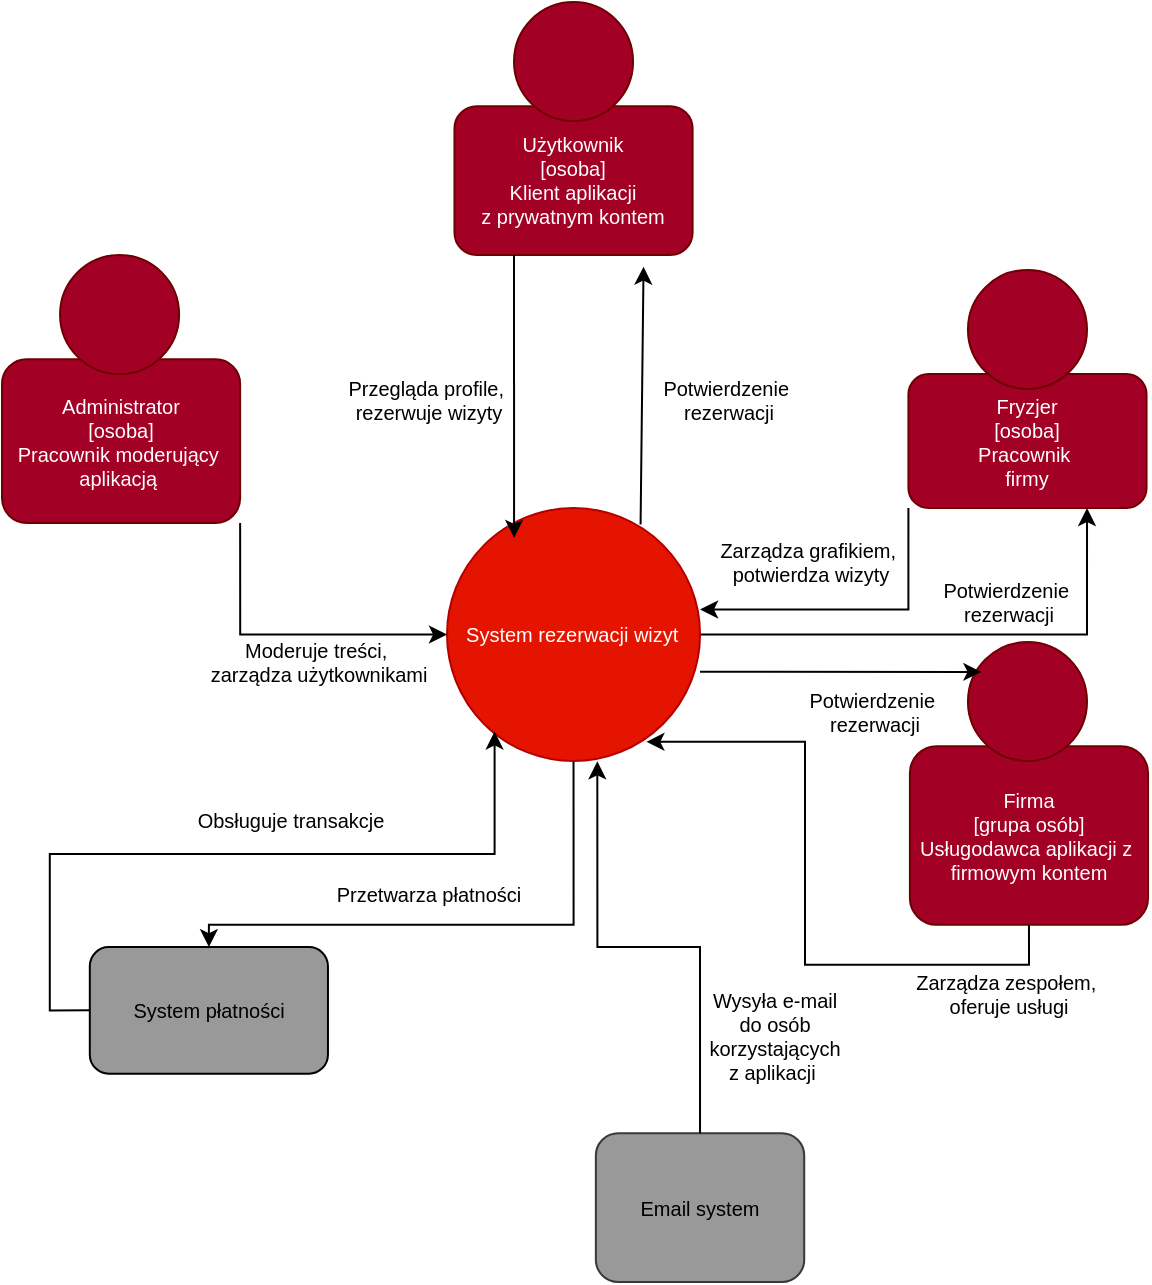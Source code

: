 <mxfile version="26.1.3">
  <diagram name="Page-1" id="dOflewxK2E6iJe3cRCym">
    <mxGraphModel dx="2920" dy="1896" grid="0" gridSize="10" guides="1" tooltips="1" connect="1" arrows="1" fold="1" page="1" pageScale="1" pageWidth="1280" pageHeight="640" math="0" shadow="0">
      <root>
        <mxCell id="0" />
        <mxCell id="1" parent="0" />
        <mxCell id="xpwCKRvkFzKTjLR9cbHN-1" value="" style="group;aspect=fixed;fontSize=10;" vertex="1" connectable="0" parent="1">
          <mxGeometry x="353" width="573.02" height="640" as="geometry" />
        </mxCell>
        <mxCell id="Xbx7092GDcm17mwoblus-20" style="edgeStyle=orthogonalEdgeStyle;rounded=0;orthogonalLoop=1;jettySize=auto;html=1;exitX=1;exitY=0.5;exitDx=0;exitDy=0;entryX=0.75;entryY=1;entryDx=0;entryDy=0;fontSize=10;" parent="xpwCKRvkFzKTjLR9cbHN-1" source="qFKNKnolFcqOa4xKhwx_-2" target="Xbx7092GDcm17mwoblus-6" edge="1">
          <mxGeometry relative="1" as="geometry" />
        </mxCell>
        <mxCell id="Xbx7092GDcm17mwoblus-26" style="edgeStyle=orthogonalEdgeStyle;rounded=0;orthogonalLoop=1;jettySize=auto;html=1;exitX=0.5;exitY=1;exitDx=0;exitDy=0;fontSize=10;" parent="xpwCKRvkFzKTjLR9cbHN-1" source="qFKNKnolFcqOa4xKhwx_-2" target="Xbx7092GDcm17mwoblus-4" edge="1">
          <mxGeometry relative="1" as="geometry">
            <Array as="points">
              <mxPoint x="285.766" y="461.395" />
              <mxPoint x="103.441" y="461.395" />
            </Array>
          </mxGeometry>
        </mxCell>
        <mxCell id="qFKNKnolFcqOa4xKhwx_-2" value="System rezerwacji wizyt&amp;nbsp;" style="ellipse;whiteSpace=wrap;html=1;aspect=fixed;fillColor=#e51400;strokeColor=#B20000;fontColor=#ffffff;fontSize=10;" parent="xpwCKRvkFzKTjLR9cbHN-1" vertex="1">
          <mxGeometry x="222.51" y="253.023" width="126.511" height="126.511" as="geometry" />
        </mxCell>
        <mxCell id="Xbx7092GDcm17mwoblus-4" value="System płatności" style="rounded=1;whiteSpace=wrap;html=1;fillColor=#999999;fontSize=10;" parent="xpwCKRvkFzKTjLR9cbHN-1" vertex="1">
          <mxGeometry x="43.907" y="472.558" width="119.069" height="63.256" as="geometry" />
        </mxCell>
        <mxCell id="Xbx7092GDcm17mwoblus-5" value="&lt;font&gt;Firma&lt;/font&gt;&lt;div&gt;[grupa osób]&lt;/div&gt;&lt;div&gt;Usługodawca aplikacji z&amp;nbsp;&lt;/div&gt;&lt;div&gt;firmowym kontem&lt;/div&gt;" style="rounded=1;whiteSpace=wrap;html=1;fillColor=#a20025;fontColor=#ffffff;strokeColor=#6F0000;fontSize=10;" parent="xpwCKRvkFzKTjLR9cbHN-1" vertex="1">
          <mxGeometry x="453.951" y="372.093" width="119.069" height="89.302" as="geometry" />
        </mxCell>
        <mxCell id="Xbx7092GDcm17mwoblus-6" value="&lt;font&gt;Fryzjer&lt;/font&gt;&lt;div&gt;[osoba]&lt;/div&gt;&lt;div&gt;Pracownik&amp;nbsp;&lt;/div&gt;&lt;div&gt;firmy&lt;/div&gt;" style="rounded=1;whiteSpace=wrap;html=1;fillColor=#a20025;fontColor=#ffffff;strokeColor=#6F0000;fontSize=10;" parent="xpwCKRvkFzKTjLR9cbHN-1" vertex="1">
          <mxGeometry x="453.207" y="186.047" width="119.069" height="66.977" as="geometry" />
        </mxCell>
        <mxCell id="Xbx7092GDcm17mwoblus-12" style="edgeStyle=orthogonalEdgeStyle;rounded=0;orthogonalLoop=1;jettySize=auto;html=1;exitX=1;exitY=1;exitDx=0;exitDy=0;fontSize=10;" parent="xpwCKRvkFzKTjLR9cbHN-1" source="Xbx7092GDcm17mwoblus-7" target="qFKNKnolFcqOa4xKhwx_-2" edge="1">
          <mxGeometry relative="1" as="geometry" />
        </mxCell>
        <mxCell id="Xbx7092GDcm17mwoblus-7" value="&lt;font&gt;Administrator&lt;/font&gt;&lt;div&gt;[osoba]&lt;/div&gt;&lt;div&gt;Pracownik moderujący&amp;nbsp;&lt;/div&gt;&lt;div&gt;aplikacją&amp;nbsp;&lt;/div&gt;" style="rounded=1;whiteSpace=wrap;html=1;fillColor=#a20025;fontColor=#ffffff;strokeColor=#6F0000;fontSize=10;" parent="xpwCKRvkFzKTjLR9cbHN-1" vertex="1">
          <mxGeometry y="178.605" width="119.069" height="81.86" as="geometry" />
        </mxCell>
        <mxCell id="Xbx7092GDcm17mwoblus-8" value="&lt;font&gt;Użytkownik&lt;/font&gt;&lt;div&gt;[osoba]&lt;/div&gt;&lt;div&gt;Klient aplikacji&lt;/div&gt;&lt;div&gt;z prywatnym kontem&lt;/div&gt;" style="rounded=1;whiteSpace=wrap;html=1;fillColor=#a20025;fontColor=#ffffff;strokeColor=#6F0000;fontSize=10;" parent="xpwCKRvkFzKTjLR9cbHN-1" vertex="1">
          <mxGeometry x="226.231" y="52.093" width="119.069" height="74.419" as="geometry" />
        </mxCell>
        <mxCell id="Xbx7092GDcm17mwoblus-13" style="edgeStyle=orthogonalEdgeStyle;rounded=0;orthogonalLoop=1;jettySize=auto;html=1;exitX=0.25;exitY=1;exitDx=0;exitDy=0;entryX=0.265;entryY=0.118;entryDx=0;entryDy=0;entryPerimeter=0;fontSize=10;" parent="xpwCKRvkFzKTjLR9cbHN-1" source="Xbx7092GDcm17mwoblus-8" target="qFKNKnolFcqOa4xKhwx_-2" edge="1">
          <mxGeometry relative="1" as="geometry" />
        </mxCell>
        <mxCell id="Xbx7092GDcm17mwoblus-16" value="" style="endArrow=classic;html=1;rounded=0;entryX=0.794;entryY=1.078;entryDx=0;entryDy=0;exitX=0.765;exitY=0.065;exitDx=0;exitDy=0;exitPerimeter=0;entryPerimeter=0;fontSize=10;" parent="xpwCKRvkFzKTjLR9cbHN-1" source="qFKNKnolFcqOa4xKhwx_-2" target="Xbx7092GDcm17mwoblus-8" edge="1">
          <mxGeometry width="50" height="50" relative="1" as="geometry">
            <mxPoint x="319.254" y="260.465" as="sourcePoint" />
            <mxPoint x="356.463" y="223.256" as="targetPoint" />
          </mxGeometry>
        </mxCell>
        <mxCell id="Xbx7092GDcm17mwoblus-19" style="edgeStyle=orthogonalEdgeStyle;rounded=0;orthogonalLoop=1;jettySize=auto;html=1;exitX=0;exitY=1;exitDx=0;exitDy=0;entryX=1;entryY=0.401;entryDx=0;entryDy=0;entryPerimeter=0;fontSize=10;" parent="xpwCKRvkFzKTjLR9cbHN-1" source="Xbx7092GDcm17mwoblus-6" target="qFKNKnolFcqOa4xKhwx_-2" edge="1">
          <mxGeometry relative="1" as="geometry" />
        </mxCell>
        <mxCell id="Xbx7092GDcm17mwoblus-25" style="edgeStyle=orthogonalEdgeStyle;rounded=0;orthogonalLoop=1;jettySize=auto;html=1;exitX=0.5;exitY=1;exitDx=0;exitDy=0;entryX=0.788;entryY=0.924;entryDx=0;entryDy=0;entryPerimeter=0;fontSize=10;" parent="xpwCKRvkFzKTjLR9cbHN-1" source="Xbx7092GDcm17mwoblus-5" target="qFKNKnolFcqOa4xKhwx_-2" edge="1">
          <mxGeometry relative="1" as="geometry" />
        </mxCell>
        <mxCell id="Xbx7092GDcm17mwoblus-27" style="edgeStyle=orthogonalEdgeStyle;rounded=0;orthogonalLoop=1;jettySize=auto;html=1;exitX=0;exitY=0.5;exitDx=0;exitDy=0;entryX=0.188;entryY=0.883;entryDx=0;entryDy=0;entryPerimeter=0;fontSize=10;" parent="xpwCKRvkFzKTjLR9cbHN-1" source="Xbx7092GDcm17mwoblus-4" target="qFKNKnolFcqOa4xKhwx_-2" edge="1">
          <mxGeometry relative="1" as="geometry">
            <mxPoint x="244.836" y="386.977" as="targetPoint" />
          </mxGeometry>
        </mxCell>
        <mxCell id="Xbx7092GDcm17mwoblus-32" value="Przegląda profile,&amp;nbsp;&lt;div&gt;rezerwuje wizyty&lt;/div&gt;" style="text;html=1;align=center;verticalAlign=middle;resizable=0;points=[];autosize=1;strokeColor=none;fillColor=none;fontSize=10;" parent="xpwCKRvkFzKTjLR9cbHN-1" vertex="1">
          <mxGeometry x="162.978" y="178.603" width="100" height="40" as="geometry" />
        </mxCell>
        <mxCell id="Xbx7092GDcm17mwoblus-33" value="Potwierdzenie&amp;nbsp;&lt;div&gt;rezerwacji&lt;/div&gt;" style="text;html=1;align=center;verticalAlign=middle;resizable=0;points=[];autosize=1;strokeColor=none;fillColor=none;fontSize=10;" parent="xpwCKRvkFzKTjLR9cbHN-1" vertex="1">
          <mxGeometry x="318.004" y="178.605" width="90" height="40" as="geometry" />
        </mxCell>
        <mxCell id="Xbx7092GDcm17mwoblus-34" value="Zarządza grafikiem,&amp;nbsp;&lt;div&gt;potwierdza wizyty&lt;/div&gt;" style="text;html=1;align=center;verticalAlign=middle;resizable=0;points=[];autosize=1;strokeColor=none;fillColor=none;fontSize=10;" parent="xpwCKRvkFzKTjLR9cbHN-1" vertex="1">
          <mxGeometry x="349.023" y="260.467" width="110" height="40" as="geometry" />
        </mxCell>
        <mxCell id="Xbx7092GDcm17mwoblus-35" value="Potwierdzenie&amp;nbsp;&lt;div&gt;rezerwacji&lt;/div&gt;" style="text;html=1;align=center;verticalAlign=middle;resizable=0;points=[];autosize=1;strokeColor=none;fillColor=none;fontSize=10;" parent="xpwCKRvkFzKTjLR9cbHN-1" vertex="1">
          <mxGeometry x="458.32" y="280.001" width="90" height="40" as="geometry" />
        </mxCell>
        <mxCell id="Xbx7092GDcm17mwoblus-36" value="Zarządza zespołem,&amp;nbsp;&lt;div&gt;oferuje usługi&lt;/div&gt;" style="text;html=1;align=center;verticalAlign=middle;resizable=0;points=[];autosize=1;strokeColor=none;fillColor=none;fontSize=10;" parent="xpwCKRvkFzKTjLR9cbHN-1" vertex="1">
          <mxGeometry x="443.323" y="476.279" width="120" height="40" as="geometry" />
        </mxCell>
        <mxCell id="Xbx7092GDcm17mwoblus-37" value="Potwierdzenie&amp;nbsp;&lt;div&gt;rezerwacji&lt;/div&gt;" style="text;html=1;align=center;verticalAlign=middle;resizable=0;points=[];autosize=1;strokeColor=none;fillColor=none;fontSize=10;" parent="xpwCKRvkFzKTjLR9cbHN-1" vertex="1">
          <mxGeometry x="391.23" y="334.884" width="90" height="40" as="geometry" />
        </mxCell>
        <mxCell id="Xbx7092GDcm17mwoblus-38" value="Moderuje treści,&amp;nbsp;&lt;div&gt;zarządza użytkownikami&lt;/div&gt;" style="text;html=1;align=center;verticalAlign=middle;resizable=0;points=[];autosize=1;strokeColor=none;fillColor=none;fontSize=10;" parent="xpwCKRvkFzKTjLR9cbHN-1" vertex="1">
          <mxGeometry x="92.514" y="309.999" width="130" height="40" as="geometry" />
        </mxCell>
        <mxCell id="Xbx7092GDcm17mwoblus-39" value="Przetwarza płatności" style="text;html=1;align=center;verticalAlign=middle;resizable=0;points=[];autosize=1;strokeColor=none;fillColor=none;fontSize=10;" parent="xpwCKRvkFzKTjLR9cbHN-1" vertex="1">
          <mxGeometry x="153.092" y="431.4" width="120" height="30" as="geometry" />
        </mxCell>
        <mxCell id="Xbx7092GDcm17mwoblus-40" value="Obsługuje transakcje" style="text;html=1;align=center;verticalAlign=middle;resizable=0;points=[];autosize=1;strokeColor=none;fillColor=none;fontSize=10;" parent="xpwCKRvkFzKTjLR9cbHN-1" vertex="1">
          <mxGeometry x="83.674" y="394.419" width="120" height="30" as="geometry" />
        </mxCell>
        <mxCell id="Xbx7092GDcm17mwoblus-41" value="" style="ellipse;whiteSpace=wrap;html=1;aspect=fixed;fillColor=#a20025;fontColor=#ffffff;strokeColor=#6F0000;fontSize=10;" parent="xpwCKRvkFzKTjLR9cbHN-1" vertex="1">
          <mxGeometry x="255.999" width="59.535" height="59.535" as="geometry" />
        </mxCell>
        <mxCell id="Xbx7092GDcm17mwoblus-42" value="" style="ellipse;whiteSpace=wrap;html=1;aspect=fixed;fillColor=#a20025;fontColor=#ffffff;strokeColor=#6F0000;fontSize=10;" parent="xpwCKRvkFzKTjLR9cbHN-1" vertex="1">
          <mxGeometry x="482.974" y="133.953" width="59.535" height="59.535" as="geometry" />
        </mxCell>
        <mxCell id="Xbx7092GDcm17mwoblus-43" value="Email system" style="rounded=1;whiteSpace=wrap;html=1;fillColor=#999999;strokeColor=#36393d;fontSize=10;" parent="xpwCKRvkFzKTjLR9cbHN-1" vertex="1">
          <mxGeometry x="296.929" y="565.581" width="104.185" height="74.419" as="geometry" />
        </mxCell>
        <mxCell id="Xbx7092GDcm17mwoblus-44" style="edgeStyle=orthogonalEdgeStyle;rounded=0;orthogonalLoop=1;jettySize=auto;html=1;exitX=0.5;exitY=0;exitDx=0;exitDy=0;entryX=0.594;entryY=1.001;entryDx=0;entryDy=0;entryPerimeter=0;fontSize=10;" parent="xpwCKRvkFzKTjLR9cbHN-1" source="Xbx7092GDcm17mwoblus-43" target="qFKNKnolFcqOa4xKhwx_-2" edge="1">
          <mxGeometry relative="1" as="geometry" />
        </mxCell>
        <mxCell id="Xbx7092GDcm17mwoblus-45" value="Wysyła e-mail do osób korzystających z aplikacji&amp;nbsp;" style="text;html=1;align=center;verticalAlign=middle;whiteSpace=wrap;rounded=0;fontSize=10;" parent="xpwCKRvkFzKTjLR9cbHN-1" vertex="1">
          <mxGeometry x="363.905" y="506.047" width="44.651" height="22.326" as="geometry" />
        </mxCell>
        <mxCell id="Xbx7092GDcm17mwoblus-46" value="" style="ellipse;whiteSpace=wrap;html=1;aspect=fixed;fillColor=#a20025;fontColor=#ffffff;strokeColor=#6F0000;fontSize=10;" parent="xpwCKRvkFzKTjLR9cbHN-1" vertex="1">
          <mxGeometry x="29.023" y="126.512" width="59.535" height="59.535" as="geometry" />
        </mxCell>
        <mxCell id="Xbx7092GDcm17mwoblus-48" value="" style="ellipse;whiteSpace=wrap;html=1;aspect=fixed;fillColor=#a20025;fontColor=#ffffff;strokeColor=#6F0000;fontSize=10;" parent="xpwCKRvkFzKTjLR9cbHN-1" vertex="1">
          <mxGeometry x="482.974" y="320" width="59.535" height="59.535" as="geometry" />
        </mxCell>
        <mxCell id="Xbx7092GDcm17mwoblus-49" value="" style="endArrow=classic;html=1;rounded=0;entryX=0.113;entryY=0.251;entryDx=0;entryDy=0;entryPerimeter=0;fontSize=10;" parent="xpwCKRvkFzKTjLR9cbHN-1" target="Xbx7092GDcm17mwoblus-48" edge="1">
          <mxGeometry width="50" height="50" relative="1" as="geometry">
            <mxPoint x="349.021" y="334.884" as="sourcePoint" />
            <mxPoint x="386.23" y="297.674" as="targetPoint" />
          </mxGeometry>
        </mxCell>
      </root>
    </mxGraphModel>
  </diagram>
</mxfile>

